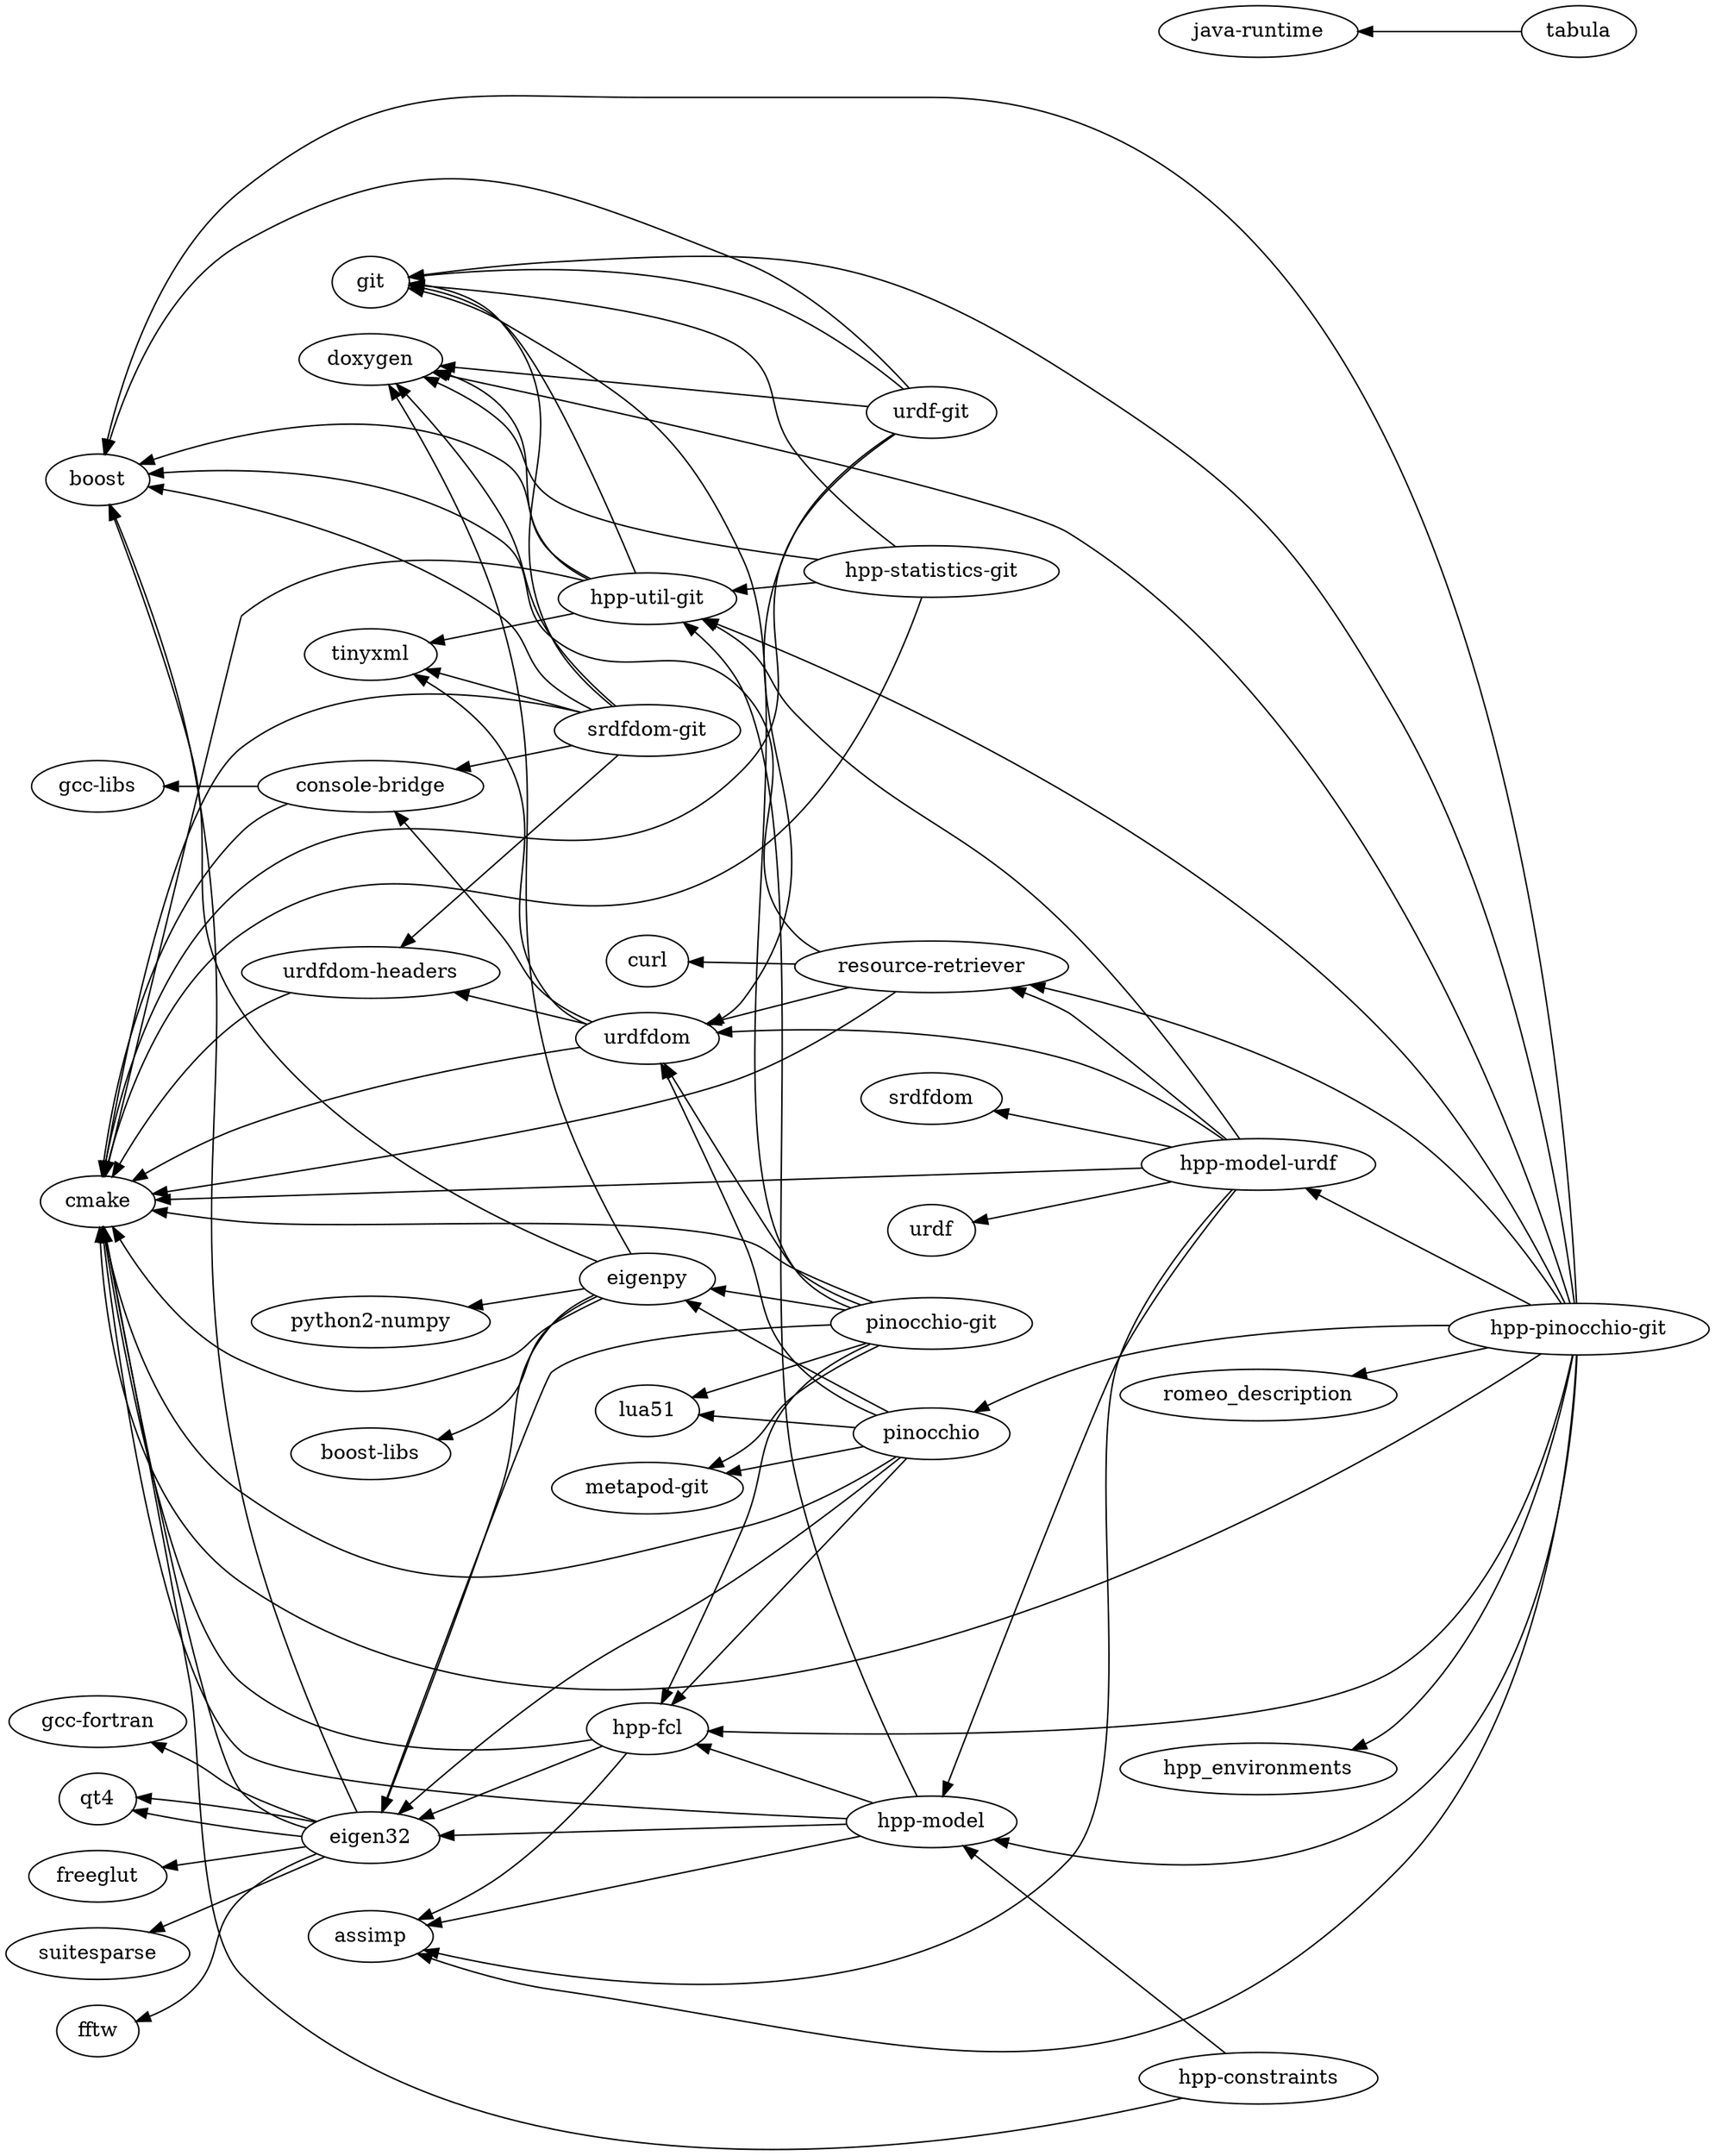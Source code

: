 digraph dependencies {
	graph [rankdir=RL]
		urdfdom
		"urdfdom-headers"
		fftw
		"gcc-fortran"
		"srdfdom-git"
		"hpp-fcl"
		doxygen
		"hpp-util-git"
		"metapod-git"
		romeo_description
		git
		srdfdom
		"gcc-libs"
		boost
		hpp_environments
		pinocchio
		"hpp-statistics-git"
		qt4
		"urdf-git"
		"console-bridge"
		cmake
		eigen32
		"hpp-model-urdf"
		"boost-libs"
		assimp
		"java-runtime"
		"pinocchio-git"
		tinyxml
		lua51
		"hpp-constraints"
		"hpp-pinocchio-git"
		"hpp-model"
		"python2-numpy"
		freeglut
		urdf
		tabula
		eigenpy
		curl
		"resource-retriever"
		suitesparse
			"pinocchio-git" -> "metapod-git"
			"pinocchio-git" -> lua51
			"pinocchio-git" -> cmake
			"pinocchio-git" -> git
			"pinocchio-git" -> eigen32
			"pinocchio-git" -> eigenpy
			"pinocchio-git" -> "hpp-fcl"
			"pinocchio-git" -> urdfdom
			eigen32 -> qt4
			eigen32 -> cmake
			eigen32 -> freeglut
			eigen32 -> "gcc-fortran"
			eigen32 -> fftw
			eigen32 -> qt4
			eigen32 -> suitesparse
			eigen32 -> boost
			"console-bridge" -> cmake
			"console-bridge" -> "gcc-libs"
			"hpp-model" -> assimp
			"hpp-model" -> cmake
			"hpp-model" -> eigen32
			"hpp-model" -> "hpp-util-git"
			"hpp-model" -> "hpp-fcl"
			pinocchio -> "metapod-git"
			pinocchio -> lua51
			pinocchio -> cmake
			pinocchio -> eigen32
			pinocchio -> "hpp-fcl"
			pinocchio -> eigenpy
			pinocchio -> urdfdom
			urdfdom -> cmake
			urdfdom -> tinyxml
			urdfdom -> "console-bridge"
			urdfdom -> "urdfdom-headers"
			"resource-retriever" -> cmake
			"resource-retriever" -> urdfdom
			"resource-retriever" -> curl
			"resource-retriever" -> boost
			"srdfdom-git" -> doxygen
			"srdfdom-git" -> cmake
			"srdfdom-git" -> git
			"srdfdom-git" -> boost
			"srdfdom-git" -> tinyxml
			"srdfdom-git" -> "urdfdom-headers"
			"srdfdom-git" -> "console-bridge"
			"hpp-constraints" -> cmake
			"hpp-constraints" -> "hpp-model"
			tabula -> "java-runtime"
			"urdfdom-headers" -> cmake
			"hpp-util-git" -> doxygen
			"hpp-util-git" -> cmake
			"hpp-util-git" -> git
			"hpp-util-git" -> boost
			"hpp-util-git" -> tinyxml
			"hpp-fcl" -> cmake
			"hpp-fcl" -> eigen32
			"hpp-fcl" -> assimp
			"hpp-pinocchio-git" -> "hpp-model"
			"hpp-pinocchio-git" -> "hpp-model-urdf"
			"hpp-pinocchio-git" -> romeo_description
			"hpp-pinocchio-git" -> hpp_environments
			"hpp-pinocchio-git" -> doxygen
			"hpp-pinocchio-git" -> cmake
			"hpp-pinocchio-git" -> git
			"hpp-pinocchio-git" -> boost
			"hpp-pinocchio-git" -> pinocchio
			"hpp-pinocchio-git" -> assimp
			"hpp-pinocchio-git" -> "hpp-util-git"
			"hpp-pinocchio-git" -> "hpp-fcl"
			"hpp-pinocchio-git" -> "resource-retriever"
			"hpp-model-urdf" -> cmake
			"hpp-model-urdf" -> assimp
			"hpp-model-urdf" -> "hpp-util-git"
			"hpp-model-urdf" -> "hpp-model"
			"hpp-model-urdf" -> urdf
			"hpp-model-urdf" -> "resource-retriever"
			"hpp-model-urdf" -> urdfdom
			"hpp-model-urdf" -> srdfdom
			"hpp-statistics-git" -> doxygen
			"hpp-statistics-git" -> cmake
			"hpp-statistics-git" -> git
			"hpp-statistics-git" -> "hpp-util-git"
			eigenpy -> doxygen
			eigenpy -> cmake
			eigenpy -> eigen32
			eigenpy -> boost
			eigenpy -> "python2-numpy"
			eigenpy -> "boost-libs"
			"urdf-git" -> doxygen
			"urdf-git" -> cmake
			"urdf-git" -> git
			"urdf-git" -> boost
			"urdf-git" -> urdfdom
}